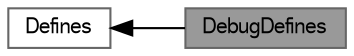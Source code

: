 digraph "DebugDefines"
{
 // LATEX_PDF_SIZE
  bgcolor="transparent";
  edge [fontname=FreeSans,fontsize=10,labelfontname=FreeSans,labelfontsize=10];
  node [fontname=FreeSans,fontsize=10,shape=box,height=0.2,width=0.4];
  rankdir=LR;
  Node1 [label="DebugDefines",height=0.2,width=0.4,color="gray40", fillcolor="grey60", style="filled", fontcolor="black",tooltip=" "];
  Node2 [label="Defines",height=0.2,width=0.4,color="grey40", fillcolor="white", style="filled",URL="$group___wlan_defines.html",tooltip="Specifies the macros and defines used by the Wlan APIs."];
  Node2->Node1 [shape=plaintext, dir="back", style="solid"];
}
